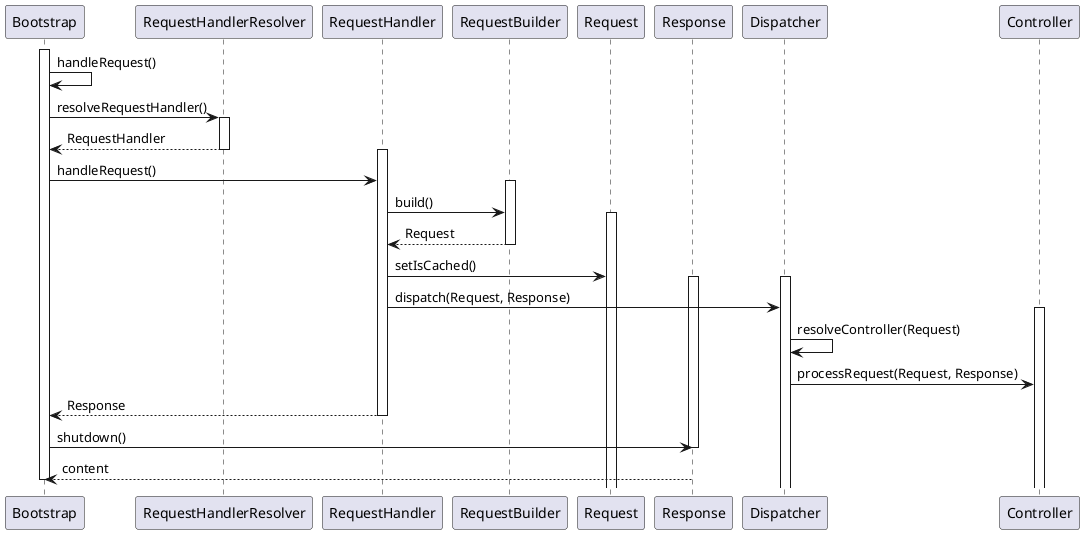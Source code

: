 @startuml

activate Bootstrap
Bootstrap -> Bootstrap: handleRequest()

Bootstrap -> RequestHandlerResolver: resolveRequestHandler()
activate RequestHandlerResolver
Bootstrap <-- RequestHandlerResolver: RequestHandler
deactivate RequestHandlerResolver
activate RequestHandler
Bootstrap -> RequestHandler: handleRequest()

activate RequestBuilder
RequestHandler -> RequestBuilder: build()
activate Request
RequestHandler <-- RequestBuilder: Request
deactivate RequestBuilder

RequestHandler -> Request: setIsCached()
activate Response
activate Dispatcher
RequestHandler -> Dispatcher: dispatch(Request, Response)
activate Controller
Dispatcher -> Dispatcher: resolveController(Request)
Dispatcher -> Controller: processRequest(Request, Response)

Bootstrap <-- RequestHandler: Response
deactivate RequestHandler
Bootstrap -> Response: shutdown()
deactivate Response
Bootstrap <-- Response: content
deactivate Bootstrap

@enduml
